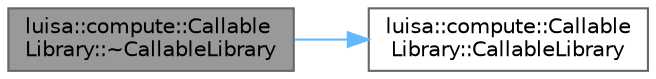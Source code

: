 digraph "luisa::compute::CallableLibrary::~CallableLibrary"
{
 // LATEX_PDF_SIZE
  bgcolor="transparent";
  edge [fontname=Helvetica,fontsize=10,labelfontname=Helvetica,labelfontsize=10];
  node [fontname=Helvetica,fontsize=10,shape=box,height=0.2,width=0.4];
  rankdir="LR";
  Node1 [id="Node000001",label="luisa::compute::Callable\lLibrary::~CallableLibrary",height=0.2,width=0.4,color="gray40", fillcolor="grey60", style="filled", fontcolor="black",tooltip=" "];
  Node1 -> Node2 [id="edge2_Node000001_Node000002",color="steelblue1",style="solid",tooltip=" "];
  Node2 [id="Node000002",label="luisa::compute::Callable\lLibrary::CallableLibrary",height=0.2,width=0.4,color="grey40", fillcolor="white", style="filled",URL="$classluisa_1_1compute_1_1_callable_library.html#afb7af316cb56eb6c130a0057f4b58a14",tooltip=" "];
}
